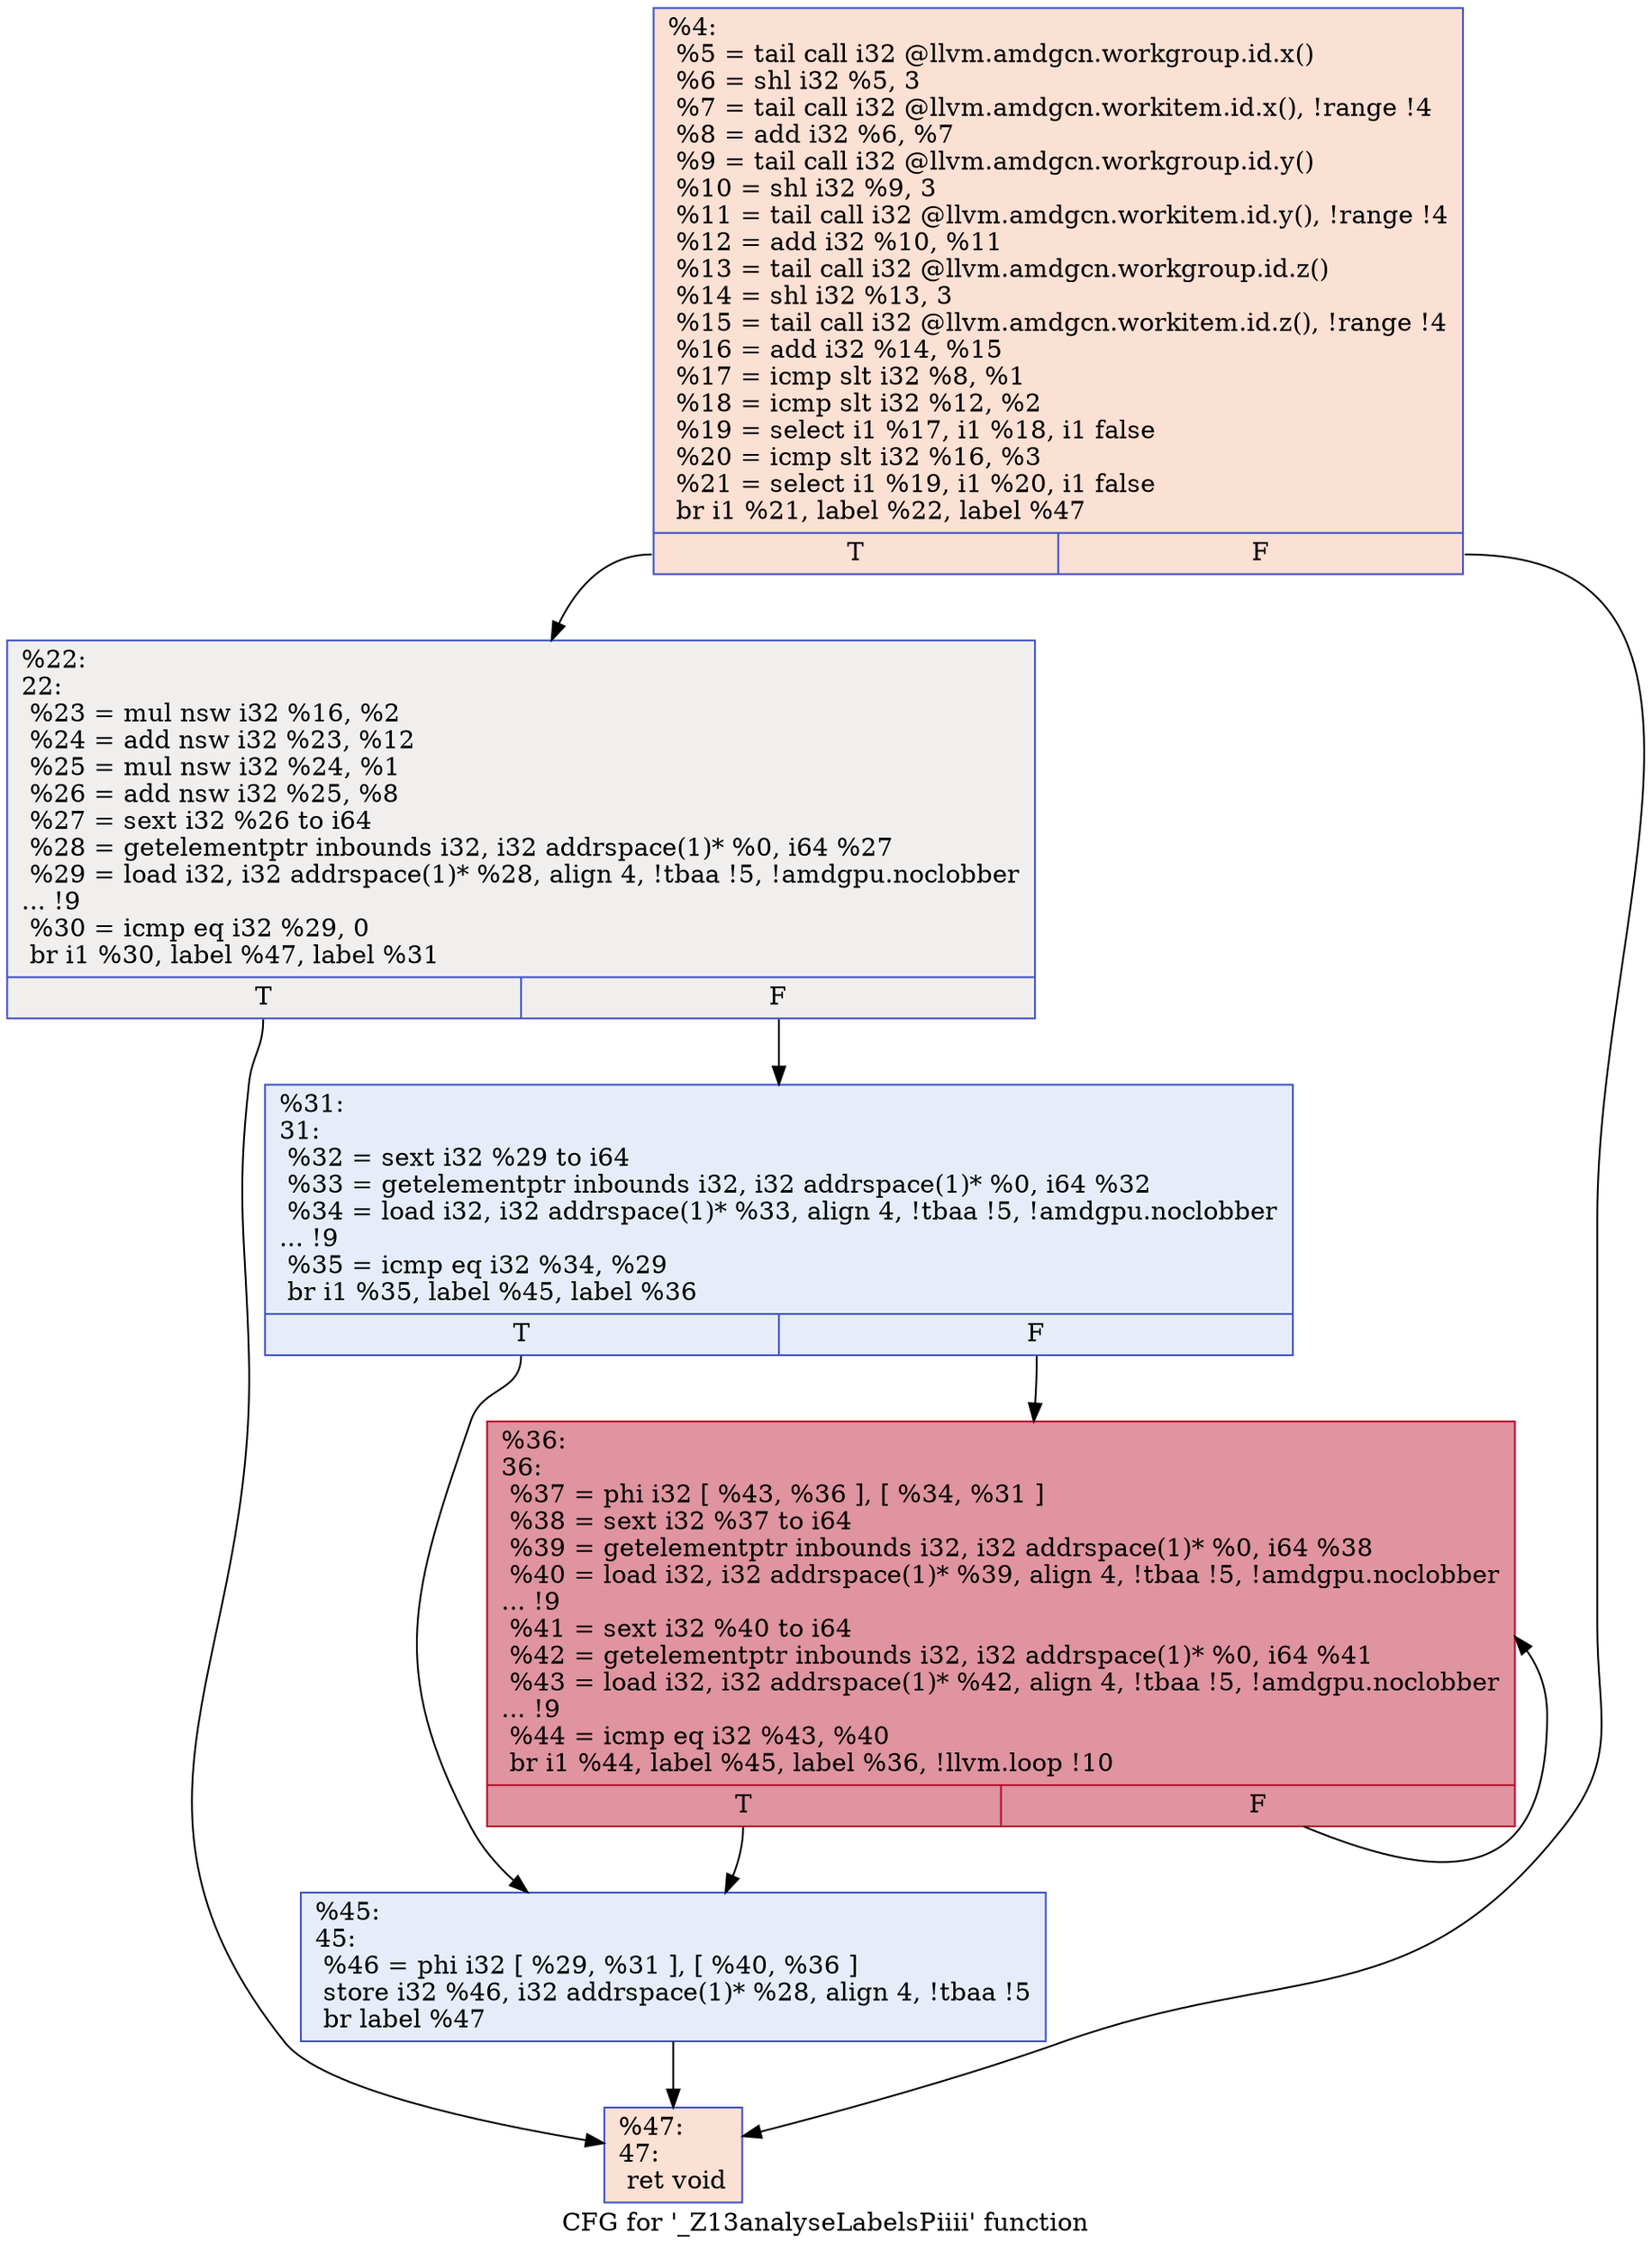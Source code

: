 digraph "CFG for '_Z13analyseLabelsPiiii' function" {
	label="CFG for '_Z13analyseLabelsPiiii' function";

	Node0x4fcad20 [shape=record,color="#3d50c3ff", style=filled, fillcolor="#f7b99e70",label="{%4:\l  %5 = tail call i32 @llvm.amdgcn.workgroup.id.x()\l  %6 = shl i32 %5, 3\l  %7 = tail call i32 @llvm.amdgcn.workitem.id.x(), !range !4\l  %8 = add i32 %6, %7\l  %9 = tail call i32 @llvm.amdgcn.workgroup.id.y()\l  %10 = shl i32 %9, 3\l  %11 = tail call i32 @llvm.amdgcn.workitem.id.y(), !range !4\l  %12 = add i32 %10, %11\l  %13 = tail call i32 @llvm.amdgcn.workgroup.id.z()\l  %14 = shl i32 %13, 3\l  %15 = tail call i32 @llvm.amdgcn.workitem.id.z(), !range !4\l  %16 = add i32 %14, %15\l  %17 = icmp slt i32 %8, %1\l  %18 = icmp slt i32 %12, %2\l  %19 = select i1 %17, i1 %18, i1 false\l  %20 = icmp slt i32 %16, %3\l  %21 = select i1 %19, i1 %20, i1 false\l  br i1 %21, label %22, label %47\l|{<s0>T|<s1>F}}"];
	Node0x4fcad20:s0 -> Node0x4fcd290;
	Node0x4fcad20:s1 -> Node0x4fcd320;
	Node0x4fcd290 [shape=record,color="#3d50c3ff", style=filled, fillcolor="#e0dbd870",label="{%22:\l22:                                               \l  %23 = mul nsw i32 %16, %2\l  %24 = add nsw i32 %23, %12\l  %25 = mul nsw i32 %24, %1\l  %26 = add nsw i32 %25, %8\l  %27 = sext i32 %26 to i64\l  %28 = getelementptr inbounds i32, i32 addrspace(1)* %0, i64 %27\l  %29 = load i32, i32 addrspace(1)* %28, align 4, !tbaa !5, !amdgpu.noclobber\l... !9\l  %30 = icmp eq i32 %29, 0\l  br i1 %30, label %47, label %31\l|{<s0>T|<s1>F}}"];
	Node0x4fcd290:s0 -> Node0x4fcd320;
	Node0x4fcd290:s1 -> Node0x4fcdba0;
	Node0x4fcdba0 [shape=record,color="#3d50c3ff", style=filled, fillcolor="#c7d7f070",label="{%31:\l31:                                               \l  %32 = sext i32 %29 to i64\l  %33 = getelementptr inbounds i32, i32 addrspace(1)* %0, i64 %32\l  %34 = load i32, i32 addrspace(1)* %33, align 4, !tbaa !5, !amdgpu.noclobber\l... !9\l  %35 = icmp eq i32 %34, %29\l  br i1 %35, label %45, label %36\l|{<s0>T|<s1>F}}"];
	Node0x4fcdba0:s0 -> Node0x4fcec10;
	Node0x4fcdba0:s1 -> Node0x4fceca0;
	Node0x4fceca0 [shape=record,color="#b70d28ff", style=filled, fillcolor="#b70d2870",label="{%36:\l36:                                               \l  %37 = phi i32 [ %43, %36 ], [ %34, %31 ]\l  %38 = sext i32 %37 to i64\l  %39 = getelementptr inbounds i32, i32 addrspace(1)* %0, i64 %38\l  %40 = load i32, i32 addrspace(1)* %39, align 4, !tbaa !5, !amdgpu.noclobber\l... !9\l  %41 = sext i32 %40 to i64\l  %42 = getelementptr inbounds i32, i32 addrspace(1)* %0, i64 %41\l  %43 = load i32, i32 addrspace(1)* %42, align 4, !tbaa !5, !amdgpu.noclobber\l... !9\l  %44 = icmp eq i32 %43, %40\l  br i1 %44, label %45, label %36, !llvm.loop !10\l|{<s0>T|<s1>F}}"];
	Node0x4fceca0:s0 -> Node0x4fcec10;
	Node0x4fceca0:s1 -> Node0x4fceca0;
	Node0x4fcec10 [shape=record,color="#3d50c3ff", style=filled, fillcolor="#c7d7f070",label="{%45:\l45:                                               \l  %46 = phi i32 [ %29, %31 ], [ %40, %36 ]\l  store i32 %46, i32 addrspace(1)* %28, align 4, !tbaa !5\l  br label %47\l}"];
	Node0x4fcec10 -> Node0x4fcd320;
	Node0x4fcd320 [shape=record,color="#3d50c3ff", style=filled, fillcolor="#f7b99e70",label="{%47:\l47:                                               \l  ret void\l}"];
}

